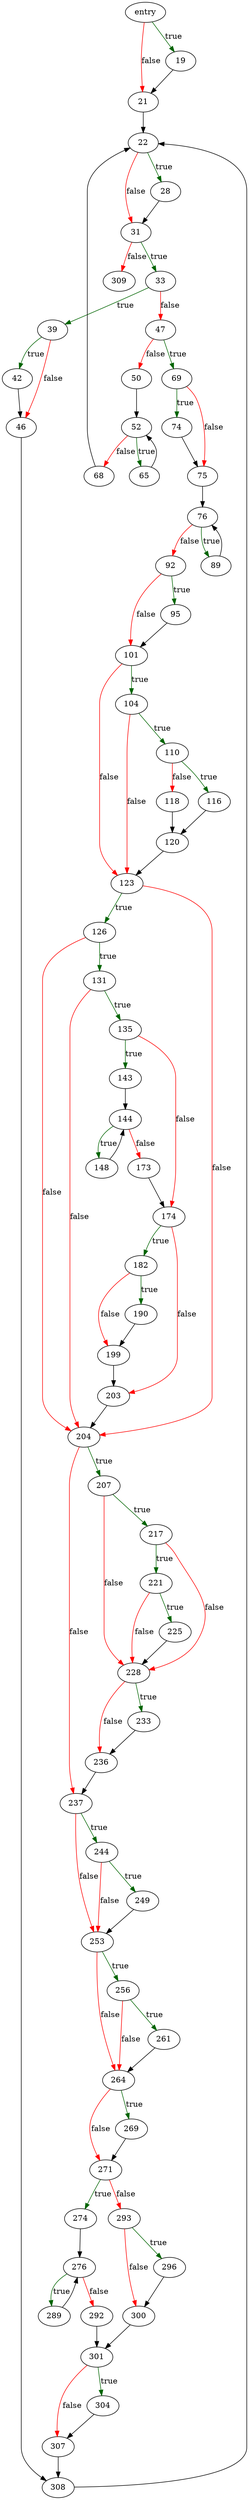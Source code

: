 digraph "shell_exec" {
	// Node definitions.
	5 [label=entry];
	19;
	21;
	22;
	28;
	31;
	33;
	39;
	42;
	46;
	47;
	50;
	52;
	65;
	68;
	69;
	74;
	75;
	76;
	89;
	92;
	95;
	101;
	104;
	110;
	116;
	118;
	120;
	123;
	126;
	131;
	135;
	143;
	144;
	148;
	173;
	174;
	182;
	190;
	199;
	203;
	204;
	207;
	217;
	221;
	225;
	228;
	233;
	236;
	237;
	244;
	249;
	253;
	256;
	261;
	264;
	269;
	271;
	274;
	276;
	289;
	292;
	293;
	296;
	300;
	301;
	304;
	307;
	308;
	309;

	// Edge definitions.
	5 -> 19 [
		color=darkgreen
		label=true
	];
	5 -> 21 [
		color=red
		label=false
	];
	19 -> 21;
	21 -> 22;
	22 -> 28 [
		color=darkgreen
		label=true
	];
	22 -> 31 [
		color=red
		label=false
	];
	28 -> 31;
	31 -> 33 [
		color=darkgreen
		label=true
	];
	31 -> 309 [
		color=red
		label=false
	];
	33 -> 39 [
		color=darkgreen
		label=true
	];
	33 -> 47 [
		color=red
		label=false
	];
	39 -> 42 [
		color=darkgreen
		label=true
	];
	39 -> 46 [
		color=red
		label=false
	];
	42 -> 46;
	46 -> 308;
	47 -> 50 [
		color=red
		label=false
	];
	47 -> 69 [
		color=darkgreen
		label=true
	];
	50 -> 52;
	52 -> 65 [
		color=darkgreen
		label=true
	];
	52 -> 68 [
		color=red
		label=false
	];
	65 -> 52;
	68 -> 22;
	69 -> 74 [
		color=darkgreen
		label=true
	];
	69 -> 75 [
		color=red
		label=false
	];
	74 -> 75;
	75 -> 76;
	76 -> 89 [
		color=darkgreen
		label=true
	];
	76 -> 92 [
		color=red
		label=false
	];
	89 -> 76;
	92 -> 95 [
		color=darkgreen
		label=true
	];
	92 -> 101 [
		color=red
		label=false
	];
	95 -> 101;
	101 -> 104 [
		color=darkgreen
		label=true
	];
	101 -> 123 [
		color=red
		label=false
	];
	104 -> 110 [
		color=darkgreen
		label=true
	];
	104 -> 123 [
		color=red
		label=false
	];
	110 -> 116 [
		color=darkgreen
		label=true
	];
	110 -> 118 [
		color=red
		label=false
	];
	116 -> 120;
	118 -> 120;
	120 -> 123;
	123 -> 126 [
		color=darkgreen
		label=true
	];
	123 -> 204 [
		color=red
		label=false
	];
	126 -> 131 [
		color=darkgreen
		label=true
	];
	126 -> 204 [
		color=red
		label=false
	];
	131 -> 135 [
		color=darkgreen
		label=true
	];
	131 -> 204 [
		color=red
		label=false
	];
	135 -> 143 [
		color=darkgreen
		label=true
	];
	135 -> 174 [
		color=red
		label=false
	];
	143 -> 144;
	144 -> 148 [
		color=darkgreen
		label=true
	];
	144 -> 173 [
		color=red
		label=false
	];
	148 -> 144;
	173 -> 174;
	174 -> 182 [
		color=darkgreen
		label=true
	];
	174 -> 203 [
		color=red
		label=false
	];
	182 -> 190 [
		color=darkgreen
		label=true
	];
	182 -> 199 [
		color=red
		label=false
	];
	190 -> 199;
	199 -> 203;
	203 -> 204;
	204 -> 207 [
		color=darkgreen
		label=true
	];
	204 -> 237 [
		color=red
		label=false
	];
	207 -> 217 [
		color=darkgreen
		label=true
	];
	207 -> 228 [
		color=red
		label=false
	];
	217 -> 221 [
		color=darkgreen
		label=true
	];
	217 -> 228 [
		color=red
		label=false
	];
	221 -> 225 [
		color=darkgreen
		label=true
	];
	221 -> 228 [
		color=red
		label=false
	];
	225 -> 228;
	228 -> 233 [
		color=darkgreen
		label=true
	];
	228 -> 236 [
		color=red
		label=false
	];
	233 -> 236;
	236 -> 237;
	237 -> 244 [
		color=darkgreen
		label=true
	];
	237 -> 253 [
		color=red
		label=false
	];
	244 -> 249 [
		color=darkgreen
		label=true
	];
	244 -> 253 [
		color=red
		label=false
	];
	249 -> 253;
	253 -> 256 [
		color=darkgreen
		label=true
	];
	253 -> 264 [
		color=red
		label=false
	];
	256 -> 261 [
		color=darkgreen
		label=true
	];
	256 -> 264 [
		color=red
		label=false
	];
	261 -> 264;
	264 -> 269 [
		color=darkgreen
		label=true
	];
	264 -> 271 [
		color=red
		label=false
	];
	269 -> 271;
	271 -> 274 [
		color=darkgreen
		label=true
	];
	271 -> 293 [
		color=red
		label=false
	];
	274 -> 276;
	276 -> 289 [
		color=darkgreen
		label=true
	];
	276 -> 292 [
		color=red
		label=false
	];
	289 -> 276;
	292 -> 301;
	293 -> 296 [
		color=darkgreen
		label=true
	];
	293 -> 300 [
		color=red
		label=false
	];
	296 -> 300;
	300 -> 301;
	301 -> 304 [
		color=darkgreen
		label=true
	];
	301 -> 307 [
		color=red
		label=false
	];
	304 -> 307;
	307 -> 308;
	308 -> 22;
}